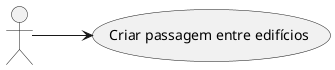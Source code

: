 @startuml
'https://plantuml.com/use-case-diagram
left to right direction
" " as nobody

nobody --> (Criar passagem entre edifícios)

@enduml
